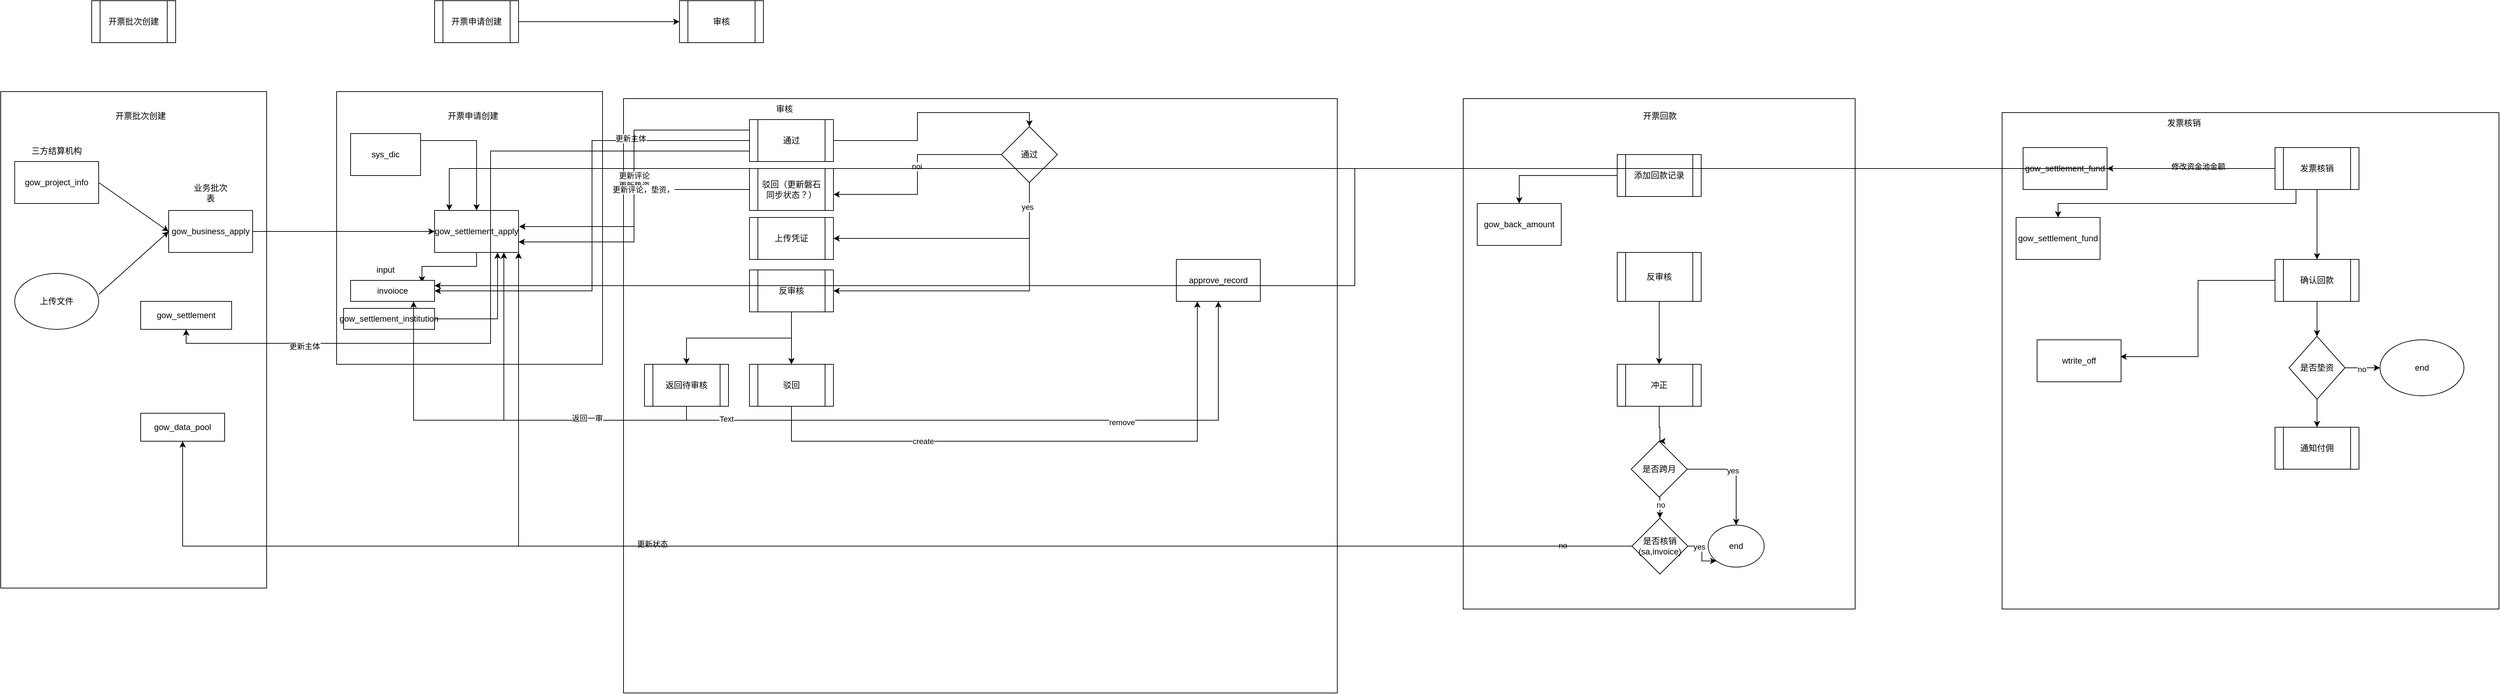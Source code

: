 <mxfile version="24.6.4" type="github">
  <diagram id="C5RBs43oDa-KdzZeNtuy" name="Page-1">
    <mxGraphModel dx="1426" dy="785" grid="1" gridSize="10" guides="1" tooltips="1" connect="1" arrows="1" fold="1" page="1" pageScale="1" pageWidth="827" pageHeight="1169" math="0" shadow="0">
      <root>
        <mxCell id="WIyWlLk6GJQsqaUBKTNV-0" />
        <mxCell id="WIyWlLk6GJQsqaUBKTNV-1" parent="WIyWlLk6GJQsqaUBKTNV-0" />
        <mxCell id="h221-9iBM7-Na-v-GaBF-113" value="" style="rounded=0;whiteSpace=wrap;html=1;" vertex="1" parent="WIyWlLk6GJQsqaUBKTNV-1">
          <mxGeometry x="2170" y="160" width="560" height="730" as="geometry" />
        </mxCell>
        <mxCell id="h221-9iBM7-Na-v-GaBF-30" value="" style="whiteSpace=wrap;html=1;aspect=fixed;" vertex="1" parent="WIyWlLk6GJQsqaUBKTNV-1">
          <mxGeometry x="570" y="390" width="140" height="140" as="geometry" />
        </mxCell>
        <mxCell id="h221-9iBM7-Na-v-GaBF-18" value="" style="rounded=0;whiteSpace=wrap;html=1;" vertex="1" parent="WIyWlLk6GJQsqaUBKTNV-1">
          <mxGeometry x="80" y="150" width="380" height="710" as="geometry" />
        </mxCell>
        <mxCell id="h221-9iBM7-Na-v-GaBF-11" value="gow_project_info" style="rounded=0;whiteSpace=wrap;html=1;" vertex="1" parent="WIyWlLk6GJQsqaUBKTNV-1">
          <mxGeometry x="100" y="250" width="120" height="60" as="geometry" />
        </mxCell>
        <mxCell id="h221-9iBM7-Na-v-GaBF-12" value="三方结算机构" style="text;html=1;align=center;verticalAlign=middle;whiteSpace=wrap;rounded=0;" vertex="1" parent="WIyWlLk6GJQsqaUBKTNV-1">
          <mxGeometry x="120" y="220" width="80" height="30" as="geometry" />
        </mxCell>
        <mxCell id="h221-9iBM7-Na-v-GaBF-13" value="" style="endArrow=classic;html=1;rounded=0;entryX=0;entryY=0.5;entryDx=0;entryDy=0;" edge="1" parent="WIyWlLk6GJQsqaUBKTNV-1" target="h221-9iBM7-Na-v-GaBF-14">
          <mxGeometry width="50" height="50" relative="1" as="geometry">
            <mxPoint x="220" y="280" as="sourcePoint" />
            <mxPoint x="310" y="280" as="targetPoint" />
          </mxGeometry>
        </mxCell>
        <mxCell id="h221-9iBM7-Na-v-GaBF-14" value="gow_business_apply" style="rounded=0;whiteSpace=wrap;html=1;" vertex="1" parent="WIyWlLk6GJQsqaUBKTNV-1">
          <mxGeometry x="320" y="320" width="120" height="60" as="geometry" />
        </mxCell>
        <mxCell id="h221-9iBM7-Na-v-GaBF-15" value="业务批次表" style="text;html=1;align=center;verticalAlign=middle;whiteSpace=wrap;rounded=0;" vertex="1" parent="WIyWlLk6GJQsqaUBKTNV-1">
          <mxGeometry x="350" y="280" width="60" height="30" as="geometry" />
        </mxCell>
        <mxCell id="h221-9iBM7-Na-v-GaBF-16" value="上传文件" style="ellipse;whiteSpace=wrap;html=1;" vertex="1" parent="WIyWlLk6GJQsqaUBKTNV-1">
          <mxGeometry x="100" y="410" width="120" height="80" as="geometry" />
        </mxCell>
        <mxCell id="h221-9iBM7-Na-v-GaBF-17" value="" style="endArrow=classic;html=1;rounded=0;entryX=0;entryY=0.5;entryDx=0;entryDy=0;" edge="1" parent="WIyWlLk6GJQsqaUBKTNV-1" target="h221-9iBM7-Na-v-GaBF-14">
          <mxGeometry width="50" height="50" relative="1" as="geometry">
            <mxPoint x="220" y="440" as="sourcePoint" />
            <mxPoint x="270" y="390" as="targetPoint" />
          </mxGeometry>
        </mxCell>
        <mxCell id="h221-9iBM7-Na-v-GaBF-20" value="" style="rounded=0;whiteSpace=wrap;html=1;" vertex="1" parent="WIyWlLk6GJQsqaUBKTNV-1">
          <mxGeometry x="560" y="150" width="380" height="390" as="geometry" />
        </mxCell>
        <mxCell id="h221-9iBM7-Na-v-GaBF-29" style="edgeStyle=orthogonalEdgeStyle;rounded=0;orthogonalLoop=1;jettySize=auto;html=1;exitX=1;exitY=0.5;exitDx=0;exitDy=0;" edge="1" parent="WIyWlLk6GJQsqaUBKTNV-1" source="h221-9iBM7-Na-v-GaBF-22" target="h221-9iBM7-Na-v-GaBF-23">
          <mxGeometry relative="1" as="geometry">
            <Array as="points">
              <mxPoint x="680" y="220" />
              <mxPoint x="760" y="220" />
            </Array>
          </mxGeometry>
        </mxCell>
        <mxCell id="h221-9iBM7-Na-v-GaBF-22" value="sys_dic" style="rounded=0;whiteSpace=wrap;html=1;" vertex="1" parent="WIyWlLk6GJQsqaUBKTNV-1">
          <mxGeometry x="580" y="210" width="100" height="60" as="geometry" />
        </mxCell>
        <mxCell id="h221-9iBM7-Na-v-GaBF-35" style="edgeStyle=orthogonalEdgeStyle;rounded=0;orthogonalLoop=1;jettySize=auto;html=1;exitX=0.5;exitY=1;exitDx=0;exitDy=0;entryX=0.85;entryY=0.1;entryDx=0;entryDy=0;entryPerimeter=0;" edge="1" parent="WIyWlLk6GJQsqaUBKTNV-1" source="h221-9iBM7-Na-v-GaBF-23" target="h221-9iBM7-Na-v-GaBF-32">
          <mxGeometry relative="1" as="geometry" />
        </mxCell>
        <mxCell id="h221-9iBM7-Na-v-GaBF-23" value="gow_settlement_apply" style="rounded=0;whiteSpace=wrap;html=1;" vertex="1" parent="WIyWlLk6GJQsqaUBKTNV-1">
          <mxGeometry x="700" y="320" width="120" height="60" as="geometry" />
        </mxCell>
        <mxCell id="h221-9iBM7-Na-v-GaBF-24" value="开票批次创建" style="text;html=1;align=center;verticalAlign=middle;whiteSpace=wrap;rounded=0;" vertex="1" parent="WIyWlLk6GJQsqaUBKTNV-1">
          <mxGeometry x="220" y="170" width="120" height="30" as="geometry" />
        </mxCell>
        <mxCell id="h221-9iBM7-Na-v-GaBF-25" value="开票申请创建" style="text;html=1;align=center;verticalAlign=middle;whiteSpace=wrap;rounded=0;" vertex="1" parent="WIyWlLk6GJQsqaUBKTNV-1">
          <mxGeometry x="700" y="170" width="110" height="30" as="geometry" />
        </mxCell>
        <mxCell id="h221-9iBM7-Na-v-GaBF-27" value="" style="endArrow=classic;html=1;rounded=0;exitX=1;exitY=0.5;exitDx=0;exitDy=0;entryX=0;entryY=0.5;entryDx=0;entryDy=0;" edge="1" parent="WIyWlLk6GJQsqaUBKTNV-1" source="h221-9iBM7-Na-v-GaBF-14" target="h221-9iBM7-Na-v-GaBF-23">
          <mxGeometry width="50" height="50" relative="1" as="geometry">
            <mxPoint x="390" y="430" as="sourcePoint" />
            <mxPoint x="440" y="380" as="targetPoint" />
          </mxGeometry>
        </mxCell>
        <mxCell id="h221-9iBM7-Na-v-GaBF-32" value="invoioce" style="rounded=0;whiteSpace=wrap;html=1;" vertex="1" parent="WIyWlLk6GJQsqaUBKTNV-1">
          <mxGeometry x="580" y="420" width="120" height="30" as="geometry" />
        </mxCell>
        <mxCell id="h221-9iBM7-Na-v-GaBF-37" style="edgeStyle=orthogonalEdgeStyle;rounded=0;orthogonalLoop=1;jettySize=auto;html=1;exitX=1;exitY=0.5;exitDx=0;exitDy=0;entryX=0.75;entryY=1;entryDx=0;entryDy=0;" edge="1" parent="WIyWlLk6GJQsqaUBKTNV-1" source="h221-9iBM7-Na-v-GaBF-33" target="h221-9iBM7-Na-v-GaBF-23">
          <mxGeometry relative="1" as="geometry" />
        </mxCell>
        <mxCell id="h221-9iBM7-Na-v-GaBF-33" value="gow_settlement_institution" style="rounded=0;whiteSpace=wrap;html=1;" vertex="1" parent="WIyWlLk6GJQsqaUBKTNV-1">
          <mxGeometry x="570" y="460" width="130" height="30" as="geometry" />
        </mxCell>
        <mxCell id="h221-9iBM7-Na-v-GaBF-31" value="input" style="text;html=1;align=center;verticalAlign=middle;whiteSpace=wrap;rounded=0;" vertex="1" parent="WIyWlLk6GJQsqaUBKTNV-1">
          <mxGeometry x="600" y="390" width="60" height="30" as="geometry" />
        </mxCell>
        <mxCell id="h221-9iBM7-Na-v-GaBF-47" value="审核" style="shape=process;whiteSpace=wrap;html=1;backgroundOutline=1;" vertex="1" parent="WIyWlLk6GJQsqaUBKTNV-1">
          <mxGeometry x="1050" y="20" width="120" height="60" as="geometry" />
        </mxCell>
        <mxCell id="h221-9iBM7-Na-v-GaBF-48" value="开票批次创建" style="shape=process;whiteSpace=wrap;html=1;backgroundOutline=1;" vertex="1" parent="WIyWlLk6GJQsqaUBKTNV-1">
          <mxGeometry x="210" y="20" width="120" height="60" as="geometry" />
        </mxCell>
        <mxCell id="h221-9iBM7-Na-v-GaBF-50" style="edgeStyle=orthogonalEdgeStyle;rounded=0;orthogonalLoop=1;jettySize=auto;html=1;exitX=1;exitY=0.5;exitDx=0;exitDy=0;" edge="1" parent="WIyWlLk6GJQsqaUBKTNV-1" source="h221-9iBM7-Na-v-GaBF-49" target="h221-9iBM7-Na-v-GaBF-47">
          <mxGeometry relative="1" as="geometry" />
        </mxCell>
        <mxCell id="h221-9iBM7-Na-v-GaBF-49" value="开票申请创建" style="shape=process;whiteSpace=wrap;html=1;backgroundOutline=1;" vertex="1" parent="WIyWlLk6GJQsqaUBKTNV-1">
          <mxGeometry x="700" y="20" width="120" height="60" as="geometry" />
        </mxCell>
        <mxCell id="h221-9iBM7-Na-v-GaBF-51" value="" style="rounded=0;whiteSpace=wrap;html=1;" vertex="1" parent="WIyWlLk6GJQsqaUBKTNV-1">
          <mxGeometry x="970" y="160" width="1020" height="850" as="geometry" />
        </mxCell>
        <mxCell id="h221-9iBM7-Na-v-GaBF-52" value="审核" style="text;html=1;align=center;verticalAlign=middle;whiteSpace=wrap;rounded=0;" vertex="1" parent="WIyWlLk6GJQsqaUBKTNV-1">
          <mxGeometry x="1170" y="160" width="60" height="30" as="geometry" />
        </mxCell>
        <mxCell id="h221-9iBM7-Na-v-GaBF-54" style="edgeStyle=orthogonalEdgeStyle;rounded=0;orthogonalLoop=1;jettySize=auto;html=1;exitX=0;exitY=0.5;exitDx=0;exitDy=0;entryX=1;entryY=0.5;entryDx=0;entryDy=0;" edge="1" parent="WIyWlLk6GJQsqaUBKTNV-1" source="h221-9iBM7-Na-v-GaBF-53" target="h221-9iBM7-Na-v-GaBF-32">
          <mxGeometry relative="1" as="geometry" />
        </mxCell>
        <mxCell id="h221-9iBM7-Na-v-GaBF-55" value="更新主体" style="edgeLabel;html=1;align=center;verticalAlign=middle;resizable=0;points=[];" vertex="1" connectable="0" parent="h221-9iBM7-Na-v-GaBF-54">
          <mxGeometry x="-0.489" y="-3" relative="1" as="geometry">
            <mxPoint as="offset" />
          </mxGeometry>
        </mxCell>
        <mxCell id="h221-9iBM7-Na-v-GaBF-57" style="edgeStyle=orthogonalEdgeStyle;rounded=0;orthogonalLoop=1;jettySize=auto;html=1;exitX=0;exitY=0.75;exitDx=0;exitDy=0;entryX=0.5;entryY=1;entryDx=0;entryDy=0;" edge="1" parent="WIyWlLk6GJQsqaUBKTNV-1" source="h221-9iBM7-Na-v-GaBF-53" target="h221-9iBM7-Na-v-GaBF-56">
          <mxGeometry relative="1" as="geometry" />
        </mxCell>
        <mxCell id="h221-9iBM7-Na-v-GaBF-58" value="更新主体" style="edgeLabel;html=1;align=center;verticalAlign=middle;resizable=0;points=[];" vertex="1" connectable="0" parent="h221-9iBM7-Na-v-GaBF-57">
          <mxGeometry x="0.656" y="4" relative="1" as="geometry">
            <mxPoint as="offset" />
          </mxGeometry>
        </mxCell>
        <mxCell id="h221-9iBM7-Na-v-GaBF-74" style="edgeStyle=orthogonalEdgeStyle;rounded=0;orthogonalLoop=1;jettySize=auto;html=1;exitX=1;exitY=0.5;exitDx=0;exitDy=0;entryX=0.5;entryY=0;entryDx=0;entryDy=0;" edge="1" parent="WIyWlLk6GJQsqaUBKTNV-1" source="h221-9iBM7-Na-v-GaBF-53" target="h221-9iBM7-Na-v-GaBF-73">
          <mxGeometry relative="1" as="geometry" />
        </mxCell>
        <mxCell id="h221-9iBM7-Na-v-GaBF-53" value="通过" style="shape=process;whiteSpace=wrap;html=1;backgroundOutline=1;" vertex="1" parent="WIyWlLk6GJQsqaUBKTNV-1">
          <mxGeometry x="1150" y="190" width="120" height="60" as="geometry" />
        </mxCell>
        <mxCell id="h221-9iBM7-Na-v-GaBF-56" value="gow_settlement" style="rounded=0;whiteSpace=wrap;html=1;" vertex="1" parent="WIyWlLk6GJQsqaUBKTNV-1">
          <mxGeometry x="280" y="450" width="130" height="40" as="geometry" />
        </mxCell>
        <mxCell id="h221-9iBM7-Na-v-GaBF-59" style="edgeStyle=orthogonalEdgeStyle;rounded=0;orthogonalLoop=1;jettySize=auto;html=1;exitX=0;exitY=0.25;exitDx=0;exitDy=0;entryX=1.008;entryY=0.383;entryDx=0;entryDy=0;entryPerimeter=0;" edge="1" parent="WIyWlLk6GJQsqaUBKTNV-1" source="h221-9iBM7-Na-v-GaBF-53" target="h221-9iBM7-Na-v-GaBF-23">
          <mxGeometry relative="1" as="geometry" />
        </mxCell>
        <mxCell id="h221-9iBM7-Na-v-GaBF-60" value="更新评论&lt;div&gt;更新垫资&lt;/div&gt;" style="edgeLabel;html=1;align=center;verticalAlign=middle;resizable=0;points=[];" vertex="1" connectable="0" parent="h221-9iBM7-Na-v-GaBF-59">
          <mxGeometry x="0.015" relative="1" as="geometry">
            <mxPoint as="offset" />
          </mxGeometry>
        </mxCell>
        <mxCell id="h221-9iBM7-Na-v-GaBF-65" style="edgeStyle=orthogonalEdgeStyle;rounded=0;orthogonalLoop=1;jettySize=auto;html=1;exitX=0;exitY=0.5;exitDx=0;exitDy=0;entryX=1;entryY=0.75;entryDx=0;entryDy=0;" edge="1" parent="WIyWlLk6GJQsqaUBKTNV-1" source="h221-9iBM7-Na-v-GaBF-62" target="h221-9iBM7-Na-v-GaBF-23">
          <mxGeometry relative="1" as="geometry" />
        </mxCell>
        <mxCell id="h221-9iBM7-Na-v-GaBF-66" value="更新评论，垫资，" style="edgeLabel;html=1;align=center;verticalAlign=middle;resizable=0;points=[];" vertex="1" connectable="0" parent="h221-9iBM7-Na-v-GaBF-65">
          <mxGeometry x="-0.247" relative="1" as="geometry">
            <mxPoint as="offset" />
          </mxGeometry>
        </mxCell>
        <mxCell id="h221-9iBM7-Na-v-GaBF-62" value="驳回（更新磐石同步状态？）" style="shape=process;whiteSpace=wrap;html=1;backgroundOutline=1;" vertex="1" parent="WIyWlLk6GJQsqaUBKTNV-1">
          <mxGeometry x="1150" y="260" width="120" height="60" as="geometry" />
        </mxCell>
        <mxCell id="h221-9iBM7-Na-v-GaBF-67" value="上传凭证" style="shape=process;whiteSpace=wrap;html=1;backgroundOutline=1;" vertex="1" parent="WIyWlLk6GJQsqaUBKTNV-1">
          <mxGeometry x="1150" y="330" width="120" height="60" as="geometry" />
        </mxCell>
        <mxCell id="h221-9iBM7-Na-v-GaBF-82" style="edgeStyle=orthogonalEdgeStyle;rounded=0;orthogonalLoop=1;jettySize=auto;html=1;exitX=0.5;exitY=1;exitDx=0;exitDy=0;" edge="1" parent="WIyWlLk6GJQsqaUBKTNV-1" source="h221-9iBM7-Na-v-GaBF-70" target="h221-9iBM7-Na-v-GaBF-80">
          <mxGeometry relative="1" as="geometry" />
        </mxCell>
        <mxCell id="h221-9iBM7-Na-v-GaBF-83" style="edgeStyle=orthogonalEdgeStyle;rounded=0;orthogonalLoop=1;jettySize=auto;html=1;exitX=0.5;exitY=1;exitDx=0;exitDy=0;entryX=0.5;entryY=0;entryDx=0;entryDy=0;" edge="1" parent="WIyWlLk6GJQsqaUBKTNV-1" source="h221-9iBM7-Na-v-GaBF-70" target="h221-9iBM7-Na-v-GaBF-81">
          <mxGeometry relative="1" as="geometry" />
        </mxCell>
        <mxCell id="h221-9iBM7-Na-v-GaBF-70" value="反审核" style="shape=process;whiteSpace=wrap;html=1;backgroundOutline=1;" vertex="1" parent="WIyWlLk6GJQsqaUBKTNV-1">
          <mxGeometry x="1150" y="405" width="120" height="60" as="geometry" />
        </mxCell>
        <mxCell id="h221-9iBM7-Na-v-GaBF-77" style="edgeStyle=orthogonalEdgeStyle;rounded=0;orthogonalLoop=1;jettySize=auto;html=1;exitX=0.5;exitY=1;exitDx=0;exitDy=0;entryX=1;entryY=0.5;entryDx=0;entryDy=0;" edge="1" parent="WIyWlLk6GJQsqaUBKTNV-1" source="h221-9iBM7-Na-v-GaBF-73" target="h221-9iBM7-Na-v-GaBF-67">
          <mxGeometry relative="1" as="geometry" />
        </mxCell>
        <mxCell id="h221-9iBM7-Na-v-GaBF-78" style="edgeStyle=orthogonalEdgeStyle;rounded=0;orthogonalLoop=1;jettySize=auto;html=1;exitX=0.5;exitY=1;exitDx=0;exitDy=0;entryX=1;entryY=0.5;entryDx=0;entryDy=0;" edge="1" parent="WIyWlLk6GJQsqaUBKTNV-1" source="h221-9iBM7-Na-v-GaBF-73" target="h221-9iBM7-Na-v-GaBF-70">
          <mxGeometry relative="1" as="geometry" />
        </mxCell>
        <mxCell id="h221-9iBM7-Na-v-GaBF-79" value="yes" style="edgeLabel;html=1;align=center;verticalAlign=middle;resizable=0;points=[];" vertex="1" connectable="0" parent="h221-9iBM7-Na-v-GaBF-78">
          <mxGeometry x="-0.839" y="-3" relative="1" as="geometry">
            <mxPoint as="offset" />
          </mxGeometry>
        </mxCell>
        <mxCell id="h221-9iBM7-Na-v-GaBF-73" value="通过" style="rhombus;whiteSpace=wrap;html=1;" vertex="1" parent="WIyWlLk6GJQsqaUBKTNV-1">
          <mxGeometry x="1510" y="200" width="80" height="80" as="geometry" />
        </mxCell>
        <mxCell id="h221-9iBM7-Na-v-GaBF-75" style="edgeStyle=orthogonalEdgeStyle;rounded=0;orthogonalLoop=1;jettySize=auto;html=1;entryX=1;entryY=0.617;entryDx=0;entryDy=0;entryPerimeter=0;" edge="1" parent="WIyWlLk6GJQsqaUBKTNV-1" source="h221-9iBM7-Na-v-GaBF-73" target="h221-9iBM7-Na-v-GaBF-62">
          <mxGeometry relative="1" as="geometry" />
        </mxCell>
        <mxCell id="h221-9iBM7-Na-v-GaBF-76" value="noi" style="edgeLabel;html=1;align=center;verticalAlign=middle;resizable=0;points=[];" vertex="1" connectable="0" parent="h221-9iBM7-Na-v-GaBF-75">
          <mxGeometry x="-0.077" y="-1" relative="1" as="geometry">
            <mxPoint as="offset" />
          </mxGeometry>
        </mxCell>
        <mxCell id="h221-9iBM7-Na-v-GaBF-104" style="edgeStyle=orthogonalEdgeStyle;rounded=0;orthogonalLoop=1;jettySize=auto;html=1;exitX=0.75;exitY=1;exitDx=0;exitDy=0;" edge="1" parent="WIyWlLk6GJQsqaUBKTNV-1" source="h221-9iBM7-Na-v-GaBF-80" target="h221-9iBM7-Na-v-GaBF-86">
          <mxGeometry relative="1" as="geometry">
            <Array as="points">
              <mxPoint x="1060" y="600" />
              <mxPoint x="1060" y="620" />
              <mxPoint x="1820" y="620" />
            </Array>
          </mxGeometry>
        </mxCell>
        <mxCell id="h221-9iBM7-Na-v-GaBF-105" value="remove" style="edgeLabel;html=1;align=center;verticalAlign=middle;resizable=0;points=[];" vertex="1" connectable="0" parent="h221-9iBM7-Na-v-GaBF-104">
          <mxGeometry x="0.371" y="-3" relative="1" as="geometry">
            <mxPoint as="offset" />
          </mxGeometry>
        </mxCell>
        <mxCell id="h221-9iBM7-Na-v-GaBF-80" value="返回待审核" style="shape=process;whiteSpace=wrap;html=1;backgroundOutline=1;" vertex="1" parent="WIyWlLk6GJQsqaUBKTNV-1">
          <mxGeometry x="1000" y="540" width="120" height="60" as="geometry" />
        </mxCell>
        <mxCell id="h221-9iBM7-Na-v-GaBF-108" style="edgeStyle=orthogonalEdgeStyle;rounded=0;orthogonalLoop=1;jettySize=auto;html=1;exitX=0.5;exitY=1;exitDx=0;exitDy=0;entryX=0.25;entryY=1;entryDx=0;entryDy=0;" edge="1" parent="WIyWlLk6GJQsqaUBKTNV-1" source="h221-9iBM7-Na-v-GaBF-81" target="h221-9iBM7-Na-v-GaBF-86">
          <mxGeometry relative="1" as="geometry">
            <Array as="points">
              <mxPoint x="1210" y="650" />
              <mxPoint x="1790" y="650" />
            </Array>
          </mxGeometry>
        </mxCell>
        <mxCell id="h221-9iBM7-Na-v-GaBF-109" value="create" style="edgeLabel;html=1;align=center;verticalAlign=middle;resizable=0;points=[];" vertex="1" connectable="0" parent="h221-9iBM7-Na-v-GaBF-108">
          <mxGeometry x="-0.426" relative="1" as="geometry">
            <mxPoint as="offset" />
          </mxGeometry>
        </mxCell>
        <mxCell id="h221-9iBM7-Na-v-GaBF-110" style="edgeStyle=orthogonalEdgeStyle;rounded=0;orthogonalLoop=1;jettySize=auto;html=1;exitX=0.5;exitY=1;exitDx=0;exitDy=0;entryX=1;entryY=1;entryDx=0;entryDy=0;" edge="1" parent="WIyWlLk6GJQsqaUBKTNV-1" source="h221-9iBM7-Na-v-GaBF-81" target="h221-9iBM7-Na-v-GaBF-23">
          <mxGeometry relative="1" as="geometry" />
        </mxCell>
        <mxCell id="h221-9iBM7-Na-v-GaBF-111" style="edgeStyle=orthogonalEdgeStyle;rounded=0;orthogonalLoop=1;jettySize=auto;html=1;exitX=0.5;exitY=1;exitDx=0;exitDy=0;entryX=0.75;entryY=1;entryDx=0;entryDy=0;" edge="1" parent="WIyWlLk6GJQsqaUBKTNV-1" source="h221-9iBM7-Na-v-GaBF-81" target="h221-9iBM7-Na-v-GaBF-32">
          <mxGeometry relative="1" as="geometry" />
        </mxCell>
        <mxCell id="h221-9iBM7-Na-v-GaBF-112" value="Text" style="edgeLabel;html=1;align=center;verticalAlign=middle;resizable=0;points=[];" vertex="1" connectable="0" parent="h221-9iBM7-Na-v-GaBF-111">
          <mxGeometry x="-0.69" y="-2" relative="1" as="geometry">
            <mxPoint as="offset" />
          </mxGeometry>
        </mxCell>
        <mxCell id="h221-9iBM7-Na-v-GaBF-81" value="驳回" style="shape=process;whiteSpace=wrap;html=1;backgroundOutline=1;" vertex="1" parent="WIyWlLk6GJQsqaUBKTNV-1">
          <mxGeometry x="1150" y="540" width="120" height="60" as="geometry" />
        </mxCell>
        <mxCell id="h221-9iBM7-Na-v-GaBF-89" style="edgeStyle=orthogonalEdgeStyle;rounded=0;orthogonalLoop=1;jettySize=auto;html=1;exitX=0.5;exitY=1;exitDx=0;exitDy=0;entryX=0.5;entryY=0;entryDx=0;entryDy=0;" edge="1" parent="WIyWlLk6GJQsqaUBKTNV-1" source="h221-9iBM7-Na-v-GaBF-84" target="h221-9iBM7-Na-v-GaBF-87">
          <mxGeometry relative="1" as="geometry">
            <Array as="points">
              <mxPoint x="2450" y="630" />
              <mxPoint x="2451" y="630" />
            </Array>
          </mxGeometry>
        </mxCell>
        <mxCell id="h221-9iBM7-Na-v-GaBF-84" value="冲正" style="shape=process;whiteSpace=wrap;html=1;backgroundOutline=1;" vertex="1" parent="WIyWlLk6GJQsqaUBKTNV-1">
          <mxGeometry x="2390" y="540" width="120" height="60" as="geometry" />
        </mxCell>
        <mxCell id="h221-9iBM7-Na-v-GaBF-86" value="approve_record" style="rounded=0;whiteSpace=wrap;html=1;" vertex="1" parent="WIyWlLk6GJQsqaUBKTNV-1">
          <mxGeometry x="1760" y="390" width="120" height="60" as="geometry" />
        </mxCell>
        <mxCell id="h221-9iBM7-Na-v-GaBF-90" style="edgeStyle=orthogonalEdgeStyle;rounded=0;orthogonalLoop=1;jettySize=auto;html=1;exitX=0.5;exitY=1;exitDx=0;exitDy=0;entryX=0.5;entryY=0;entryDx=0;entryDy=0;" edge="1" parent="WIyWlLk6GJQsqaUBKTNV-1" source="h221-9iBM7-Na-v-GaBF-87" target="h221-9iBM7-Na-v-GaBF-88">
          <mxGeometry relative="1" as="geometry" />
        </mxCell>
        <mxCell id="h221-9iBM7-Na-v-GaBF-91" value="no" style="edgeLabel;html=1;align=center;verticalAlign=middle;resizable=0;points=[];" vertex="1" connectable="0" parent="h221-9iBM7-Na-v-GaBF-90">
          <mxGeometry x="-0.24" y="1" relative="1" as="geometry">
            <mxPoint as="offset" />
          </mxGeometry>
        </mxCell>
        <mxCell id="h221-9iBM7-Na-v-GaBF-93" style="edgeStyle=orthogonalEdgeStyle;rounded=0;orthogonalLoop=1;jettySize=auto;html=1;exitX=1;exitY=0.5;exitDx=0;exitDy=0;" edge="1" parent="WIyWlLk6GJQsqaUBKTNV-1" source="h221-9iBM7-Na-v-GaBF-87" target="h221-9iBM7-Na-v-GaBF-92">
          <mxGeometry relative="1" as="geometry" />
        </mxCell>
        <mxCell id="h221-9iBM7-Na-v-GaBF-98" value="yes" style="edgeLabel;html=1;align=center;verticalAlign=middle;resizable=0;points=[];" vertex="1" connectable="0" parent="h221-9iBM7-Na-v-GaBF-93">
          <mxGeometry x="-0.133" y="-2" relative="1" as="geometry">
            <mxPoint as="offset" />
          </mxGeometry>
        </mxCell>
        <mxCell id="h221-9iBM7-Na-v-GaBF-87" value="是否跨月" style="rhombus;whiteSpace=wrap;html=1;" vertex="1" parent="WIyWlLk6GJQsqaUBKTNV-1">
          <mxGeometry x="2410" y="650" width="80" height="80" as="geometry" />
        </mxCell>
        <mxCell id="h221-9iBM7-Na-v-GaBF-96" style="edgeStyle=orthogonalEdgeStyle;rounded=0;orthogonalLoop=1;jettySize=auto;html=1;entryX=0;entryY=1;entryDx=0;entryDy=0;" edge="1" parent="WIyWlLk6GJQsqaUBKTNV-1" source="h221-9iBM7-Na-v-GaBF-88" target="h221-9iBM7-Na-v-GaBF-92">
          <mxGeometry relative="1" as="geometry" />
        </mxCell>
        <mxCell id="h221-9iBM7-Na-v-GaBF-97" value="yes" style="edgeLabel;html=1;align=center;verticalAlign=middle;resizable=0;points=[];" vertex="1" connectable="0" parent="h221-9iBM7-Na-v-GaBF-96">
          <mxGeometry x="-0.502" y="-1" relative="1" as="geometry">
            <mxPoint as="offset" />
          </mxGeometry>
        </mxCell>
        <mxCell id="h221-9iBM7-Na-v-GaBF-99" style="edgeStyle=orthogonalEdgeStyle;rounded=0;orthogonalLoop=1;jettySize=auto;html=1;entryX=1;entryY=1;entryDx=0;entryDy=0;" edge="1" parent="WIyWlLk6GJQsqaUBKTNV-1" source="h221-9iBM7-Na-v-GaBF-88" target="h221-9iBM7-Na-v-GaBF-23">
          <mxGeometry relative="1" as="geometry" />
        </mxCell>
        <mxCell id="h221-9iBM7-Na-v-GaBF-100" value="更新状态" style="edgeLabel;html=1;align=center;verticalAlign=middle;resizable=0;points=[];" vertex="1" connectable="0" parent="h221-9iBM7-Na-v-GaBF-99">
          <mxGeometry x="0.393" y="-3" relative="1" as="geometry">
            <mxPoint as="offset" />
          </mxGeometry>
        </mxCell>
        <mxCell id="h221-9iBM7-Na-v-GaBF-101" value="no" style="edgeLabel;html=1;align=center;verticalAlign=middle;resizable=0;points=[];" vertex="1" connectable="0" parent="h221-9iBM7-Na-v-GaBF-99">
          <mxGeometry x="-0.901" y="-1" relative="1" as="geometry">
            <mxPoint as="offset" />
          </mxGeometry>
        </mxCell>
        <mxCell id="h221-9iBM7-Na-v-GaBF-103" style="edgeStyle=orthogonalEdgeStyle;rounded=0;orthogonalLoop=1;jettySize=auto;html=1;exitX=0;exitY=0.5;exitDx=0;exitDy=0;" edge="1" parent="WIyWlLk6GJQsqaUBKTNV-1" source="h221-9iBM7-Na-v-GaBF-88" target="h221-9iBM7-Na-v-GaBF-102">
          <mxGeometry relative="1" as="geometry" />
        </mxCell>
        <mxCell id="h221-9iBM7-Na-v-GaBF-88" value="是否核销&lt;div&gt;(sa,invoice)&lt;/div&gt;" style="rhombus;whiteSpace=wrap;html=1;" vertex="1" parent="WIyWlLk6GJQsqaUBKTNV-1">
          <mxGeometry x="2411" y="760" width="80" height="80" as="geometry" />
        </mxCell>
        <mxCell id="h221-9iBM7-Na-v-GaBF-92" value="end" style="ellipse;whiteSpace=wrap;html=1;" vertex="1" parent="WIyWlLk6GJQsqaUBKTNV-1">
          <mxGeometry x="2520" y="770" width="80" height="60" as="geometry" />
        </mxCell>
        <mxCell id="h221-9iBM7-Na-v-GaBF-102" value="gow_data_pool" style="rounded=0;whiteSpace=wrap;html=1;" vertex="1" parent="WIyWlLk6GJQsqaUBKTNV-1">
          <mxGeometry x="280" y="610" width="120" height="40" as="geometry" />
        </mxCell>
        <mxCell id="h221-9iBM7-Na-v-GaBF-106" style="edgeStyle=orthogonalEdgeStyle;rounded=0;orthogonalLoop=1;jettySize=auto;html=1;exitX=0.5;exitY=1;exitDx=0;exitDy=0;entryX=0.825;entryY=1;entryDx=0;entryDy=0;entryPerimeter=0;" edge="1" parent="WIyWlLk6GJQsqaUBKTNV-1" source="h221-9iBM7-Na-v-GaBF-80" target="h221-9iBM7-Na-v-GaBF-23">
          <mxGeometry relative="1" as="geometry" />
        </mxCell>
        <mxCell id="h221-9iBM7-Na-v-GaBF-107" value="返回一审" style="edgeLabel;html=1;align=center;verticalAlign=middle;resizable=0;points=[];" vertex="1" connectable="0" parent="h221-9iBM7-Na-v-GaBF-106">
          <mxGeometry x="-0.378" y="-3" relative="1" as="geometry">
            <mxPoint as="offset" />
          </mxGeometry>
        </mxCell>
        <mxCell id="h221-9iBM7-Na-v-GaBF-114" value="开票回款" style="text;html=1;align=center;verticalAlign=middle;whiteSpace=wrap;rounded=0;" vertex="1" parent="WIyWlLk6GJQsqaUBKTNV-1">
          <mxGeometry x="2421" y="170" width="60" height="30" as="geometry" />
        </mxCell>
        <mxCell id="h221-9iBM7-Na-v-GaBF-119" style="edgeStyle=orthogonalEdgeStyle;rounded=0;orthogonalLoop=1;jettySize=auto;html=1;entryX=0.5;entryY=0;entryDx=0;entryDy=0;" edge="1" parent="WIyWlLk6GJQsqaUBKTNV-1" source="h221-9iBM7-Na-v-GaBF-115" target="h221-9iBM7-Na-v-GaBF-118">
          <mxGeometry relative="1" as="geometry" />
        </mxCell>
        <mxCell id="h221-9iBM7-Na-v-GaBF-115" value="添加回款记录" style="shape=process;whiteSpace=wrap;html=1;backgroundOutline=1;" vertex="1" parent="WIyWlLk6GJQsqaUBKTNV-1">
          <mxGeometry x="2390" y="240" width="120" height="60" as="geometry" />
        </mxCell>
        <mxCell id="h221-9iBM7-Na-v-GaBF-117" style="edgeStyle=orthogonalEdgeStyle;rounded=0;orthogonalLoop=1;jettySize=auto;html=1;entryX=0.5;entryY=0;entryDx=0;entryDy=0;" edge="1" parent="WIyWlLk6GJQsqaUBKTNV-1" source="h221-9iBM7-Na-v-GaBF-116" target="h221-9iBM7-Na-v-GaBF-84">
          <mxGeometry relative="1" as="geometry" />
        </mxCell>
        <mxCell id="h221-9iBM7-Na-v-GaBF-116" value="反审核" style="shape=process;whiteSpace=wrap;html=1;backgroundOutline=1;" vertex="1" parent="WIyWlLk6GJQsqaUBKTNV-1">
          <mxGeometry x="2390" y="380" width="120" height="70" as="geometry" />
        </mxCell>
        <mxCell id="h221-9iBM7-Na-v-GaBF-118" value="gow_back_amount" style="rounded=0;whiteSpace=wrap;html=1;" vertex="1" parent="WIyWlLk6GJQsqaUBKTNV-1">
          <mxGeometry x="2190" y="310" width="120" height="60" as="geometry" />
        </mxCell>
        <mxCell id="h221-9iBM7-Na-v-GaBF-120" value="" style="rounded=0;whiteSpace=wrap;html=1;" vertex="1" parent="WIyWlLk6GJQsqaUBKTNV-1">
          <mxGeometry x="2940" y="180" width="710" height="710" as="geometry" />
        </mxCell>
        <mxCell id="h221-9iBM7-Na-v-GaBF-121" value="发票核销" style="text;html=1;align=center;verticalAlign=middle;whiteSpace=wrap;rounded=0;" vertex="1" parent="WIyWlLk6GJQsqaUBKTNV-1">
          <mxGeometry x="3170" y="180" width="60" height="30" as="geometry" />
        </mxCell>
        <mxCell id="h221-9iBM7-Na-v-GaBF-125" style="edgeStyle=orthogonalEdgeStyle;rounded=0;orthogonalLoop=1;jettySize=auto;html=1;exitX=0.5;exitY=1;exitDx=0;exitDy=0;" edge="1" parent="WIyWlLk6GJQsqaUBKTNV-1" source="h221-9iBM7-Na-v-GaBF-122" target="h221-9iBM7-Na-v-GaBF-123">
          <mxGeometry relative="1" as="geometry" />
        </mxCell>
        <mxCell id="h221-9iBM7-Na-v-GaBF-139" style="edgeStyle=orthogonalEdgeStyle;rounded=0;orthogonalLoop=1;jettySize=auto;html=1;entryX=1;entryY=0.5;entryDx=0;entryDy=0;" edge="1" parent="WIyWlLk6GJQsqaUBKTNV-1" source="h221-9iBM7-Na-v-GaBF-122" target="h221-9iBM7-Na-v-GaBF-138">
          <mxGeometry relative="1" as="geometry" />
        </mxCell>
        <mxCell id="h221-9iBM7-Na-v-GaBF-140" value="修改资金池金额" style="edgeLabel;html=1;align=center;verticalAlign=middle;resizable=0;points=[];" vertex="1" connectable="0" parent="h221-9iBM7-Na-v-GaBF-139">
          <mxGeometry x="-0.083" y="-3" relative="1" as="geometry">
            <mxPoint as="offset" />
          </mxGeometry>
        </mxCell>
        <mxCell id="h221-9iBM7-Na-v-GaBF-142" style="edgeStyle=orthogonalEdgeStyle;rounded=0;orthogonalLoop=1;jettySize=auto;html=1;entryX=1;entryY=0.25;entryDx=0;entryDy=0;" edge="1" parent="WIyWlLk6GJQsqaUBKTNV-1" source="h221-9iBM7-Na-v-GaBF-122" target="h221-9iBM7-Na-v-GaBF-32">
          <mxGeometry relative="1" as="geometry" />
        </mxCell>
        <mxCell id="h221-9iBM7-Na-v-GaBF-122" value="发票核销" style="shape=process;whiteSpace=wrap;html=1;backgroundOutline=1;" vertex="1" parent="WIyWlLk6GJQsqaUBKTNV-1">
          <mxGeometry x="3330" y="230" width="120" height="60" as="geometry" />
        </mxCell>
        <mxCell id="h221-9iBM7-Na-v-GaBF-126" style="edgeStyle=orthogonalEdgeStyle;rounded=0;orthogonalLoop=1;jettySize=auto;html=1;exitX=0.5;exitY=1;exitDx=0;exitDy=0;" edge="1" parent="WIyWlLk6GJQsqaUBKTNV-1" source="h221-9iBM7-Na-v-GaBF-123" target="h221-9iBM7-Na-v-GaBF-124">
          <mxGeometry relative="1" as="geometry" />
        </mxCell>
        <mxCell id="h221-9iBM7-Na-v-GaBF-134" style="edgeStyle=orthogonalEdgeStyle;rounded=0;orthogonalLoop=1;jettySize=auto;html=1;exitX=0.25;exitY=1;exitDx=0;exitDy=0;" edge="1" parent="WIyWlLk6GJQsqaUBKTNV-1" source="h221-9iBM7-Na-v-GaBF-122" target="h221-9iBM7-Na-v-GaBF-133">
          <mxGeometry relative="1" as="geometry" />
        </mxCell>
        <mxCell id="h221-9iBM7-Na-v-GaBF-123" value="确认回款" style="shape=process;whiteSpace=wrap;html=1;backgroundOutline=1;" vertex="1" parent="WIyWlLk6GJQsqaUBKTNV-1">
          <mxGeometry x="3330" y="390" width="120" height="60" as="geometry" />
        </mxCell>
        <mxCell id="h221-9iBM7-Na-v-GaBF-128" style="edgeStyle=orthogonalEdgeStyle;rounded=0;orthogonalLoop=1;jettySize=auto;html=1;" edge="1" parent="WIyWlLk6GJQsqaUBKTNV-1" source="h221-9iBM7-Na-v-GaBF-124" target="h221-9iBM7-Na-v-GaBF-127">
          <mxGeometry relative="1" as="geometry" />
        </mxCell>
        <mxCell id="h221-9iBM7-Na-v-GaBF-129" value="no" style="edgeLabel;html=1;align=center;verticalAlign=middle;resizable=0;points=[];" vertex="1" connectable="0" parent="h221-9iBM7-Na-v-GaBF-128">
          <mxGeometry x="-0.043" y="-2" relative="1" as="geometry">
            <mxPoint as="offset" />
          </mxGeometry>
        </mxCell>
        <mxCell id="h221-9iBM7-Na-v-GaBF-132" style="edgeStyle=orthogonalEdgeStyle;rounded=0;orthogonalLoop=1;jettySize=auto;html=1;" edge="1" parent="WIyWlLk6GJQsqaUBKTNV-1" source="h221-9iBM7-Na-v-GaBF-124" target="h221-9iBM7-Na-v-GaBF-131">
          <mxGeometry relative="1" as="geometry" />
        </mxCell>
        <mxCell id="h221-9iBM7-Na-v-GaBF-124" value="是否垫资" style="rhombus;whiteSpace=wrap;html=1;" vertex="1" parent="WIyWlLk6GJQsqaUBKTNV-1">
          <mxGeometry x="3350" y="500" width="80" height="90" as="geometry" />
        </mxCell>
        <mxCell id="h221-9iBM7-Na-v-GaBF-127" value="end" style="ellipse;whiteSpace=wrap;html=1;" vertex="1" parent="WIyWlLk6GJQsqaUBKTNV-1">
          <mxGeometry x="3480" y="505" width="120" height="80" as="geometry" />
        </mxCell>
        <mxCell id="h221-9iBM7-Na-v-GaBF-131" value="通知付佣" style="shape=process;whiteSpace=wrap;html=1;backgroundOutline=1;" vertex="1" parent="WIyWlLk6GJQsqaUBKTNV-1">
          <mxGeometry x="3330" y="630" width="120" height="60" as="geometry" />
        </mxCell>
        <mxCell id="h221-9iBM7-Na-v-GaBF-133" value="gow_settlement_fund" style="rounded=0;whiteSpace=wrap;html=1;" vertex="1" parent="WIyWlLk6GJQsqaUBKTNV-1">
          <mxGeometry x="2960" y="330" width="120" height="60" as="geometry" />
        </mxCell>
        <mxCell id="h221-9iBM7-Na-v-GaBF-136" value="wtrite_off" style="rounded=0;whiteSpace=wrap;html=1;" vertex="1" parent="WIyWlLk6GJQsqaUBKTNV-1">
          <mxGeometry x="2990" y="505" width="120" height="60" as="geometry" />
        </mxCell>
        <mxCell id="h221-9iBM7-Na-v-GaBF-137" style="edgeStyle=orthogonalEdgeStyle;rounded=0;orthogonalLoop=1;jettySize=auto;html=1;entryX=0.992;entryY=0.4;entryDx=0;entryDy=0;entryPerimeter=0;" edge="1" parent="WIyWlLk6GJQsqaUBKTNV-1" source="h221-9iBM7-Na-v-GaBF-123" target="h221-9iBM7-Na-v-GaBF-136">
          <mxGeometry relative="1" as="geometry" />
        </mxCell>
        <mxCell id="h221-9iBM7-Na-v-GaBF-138" value="gow_settlement_fund" style="rounded=0;whiteSpace=wrap;html=1;" vertex="1" parent="WIyWlLk6GJQsqaUBKTNV-1">
          <mxGeometry x="2970" y="230" width="120" height="60" as="geometry" />
        </mxCell>
        <mxCell id="h221-9iBM7-Na-v-GaBF-141" style="edgeStyle=orthogonalEdgeStyle;rounded=0;orthogonalLoop=1;jettySize=auto;html=1;entryX=0.175;entryY=0;entryDx=0;entryDy=0;entryPerimeter=0;exitX=0;exitY=0.5;exitDx=0;exitDy=0;" edge="1" parent="WIyWlLk6GJQsqaUBKTNV-1" source="h221-9iBM7-Na-v-GaBF-122" target="h221-9iBM7-Na-v-GaBF-23">
          <mxGeometry relative="1" as="geometry" />
        </mxCell>
      </root>
    </mxGraphModel>
  </diagram>
</mxfile>
